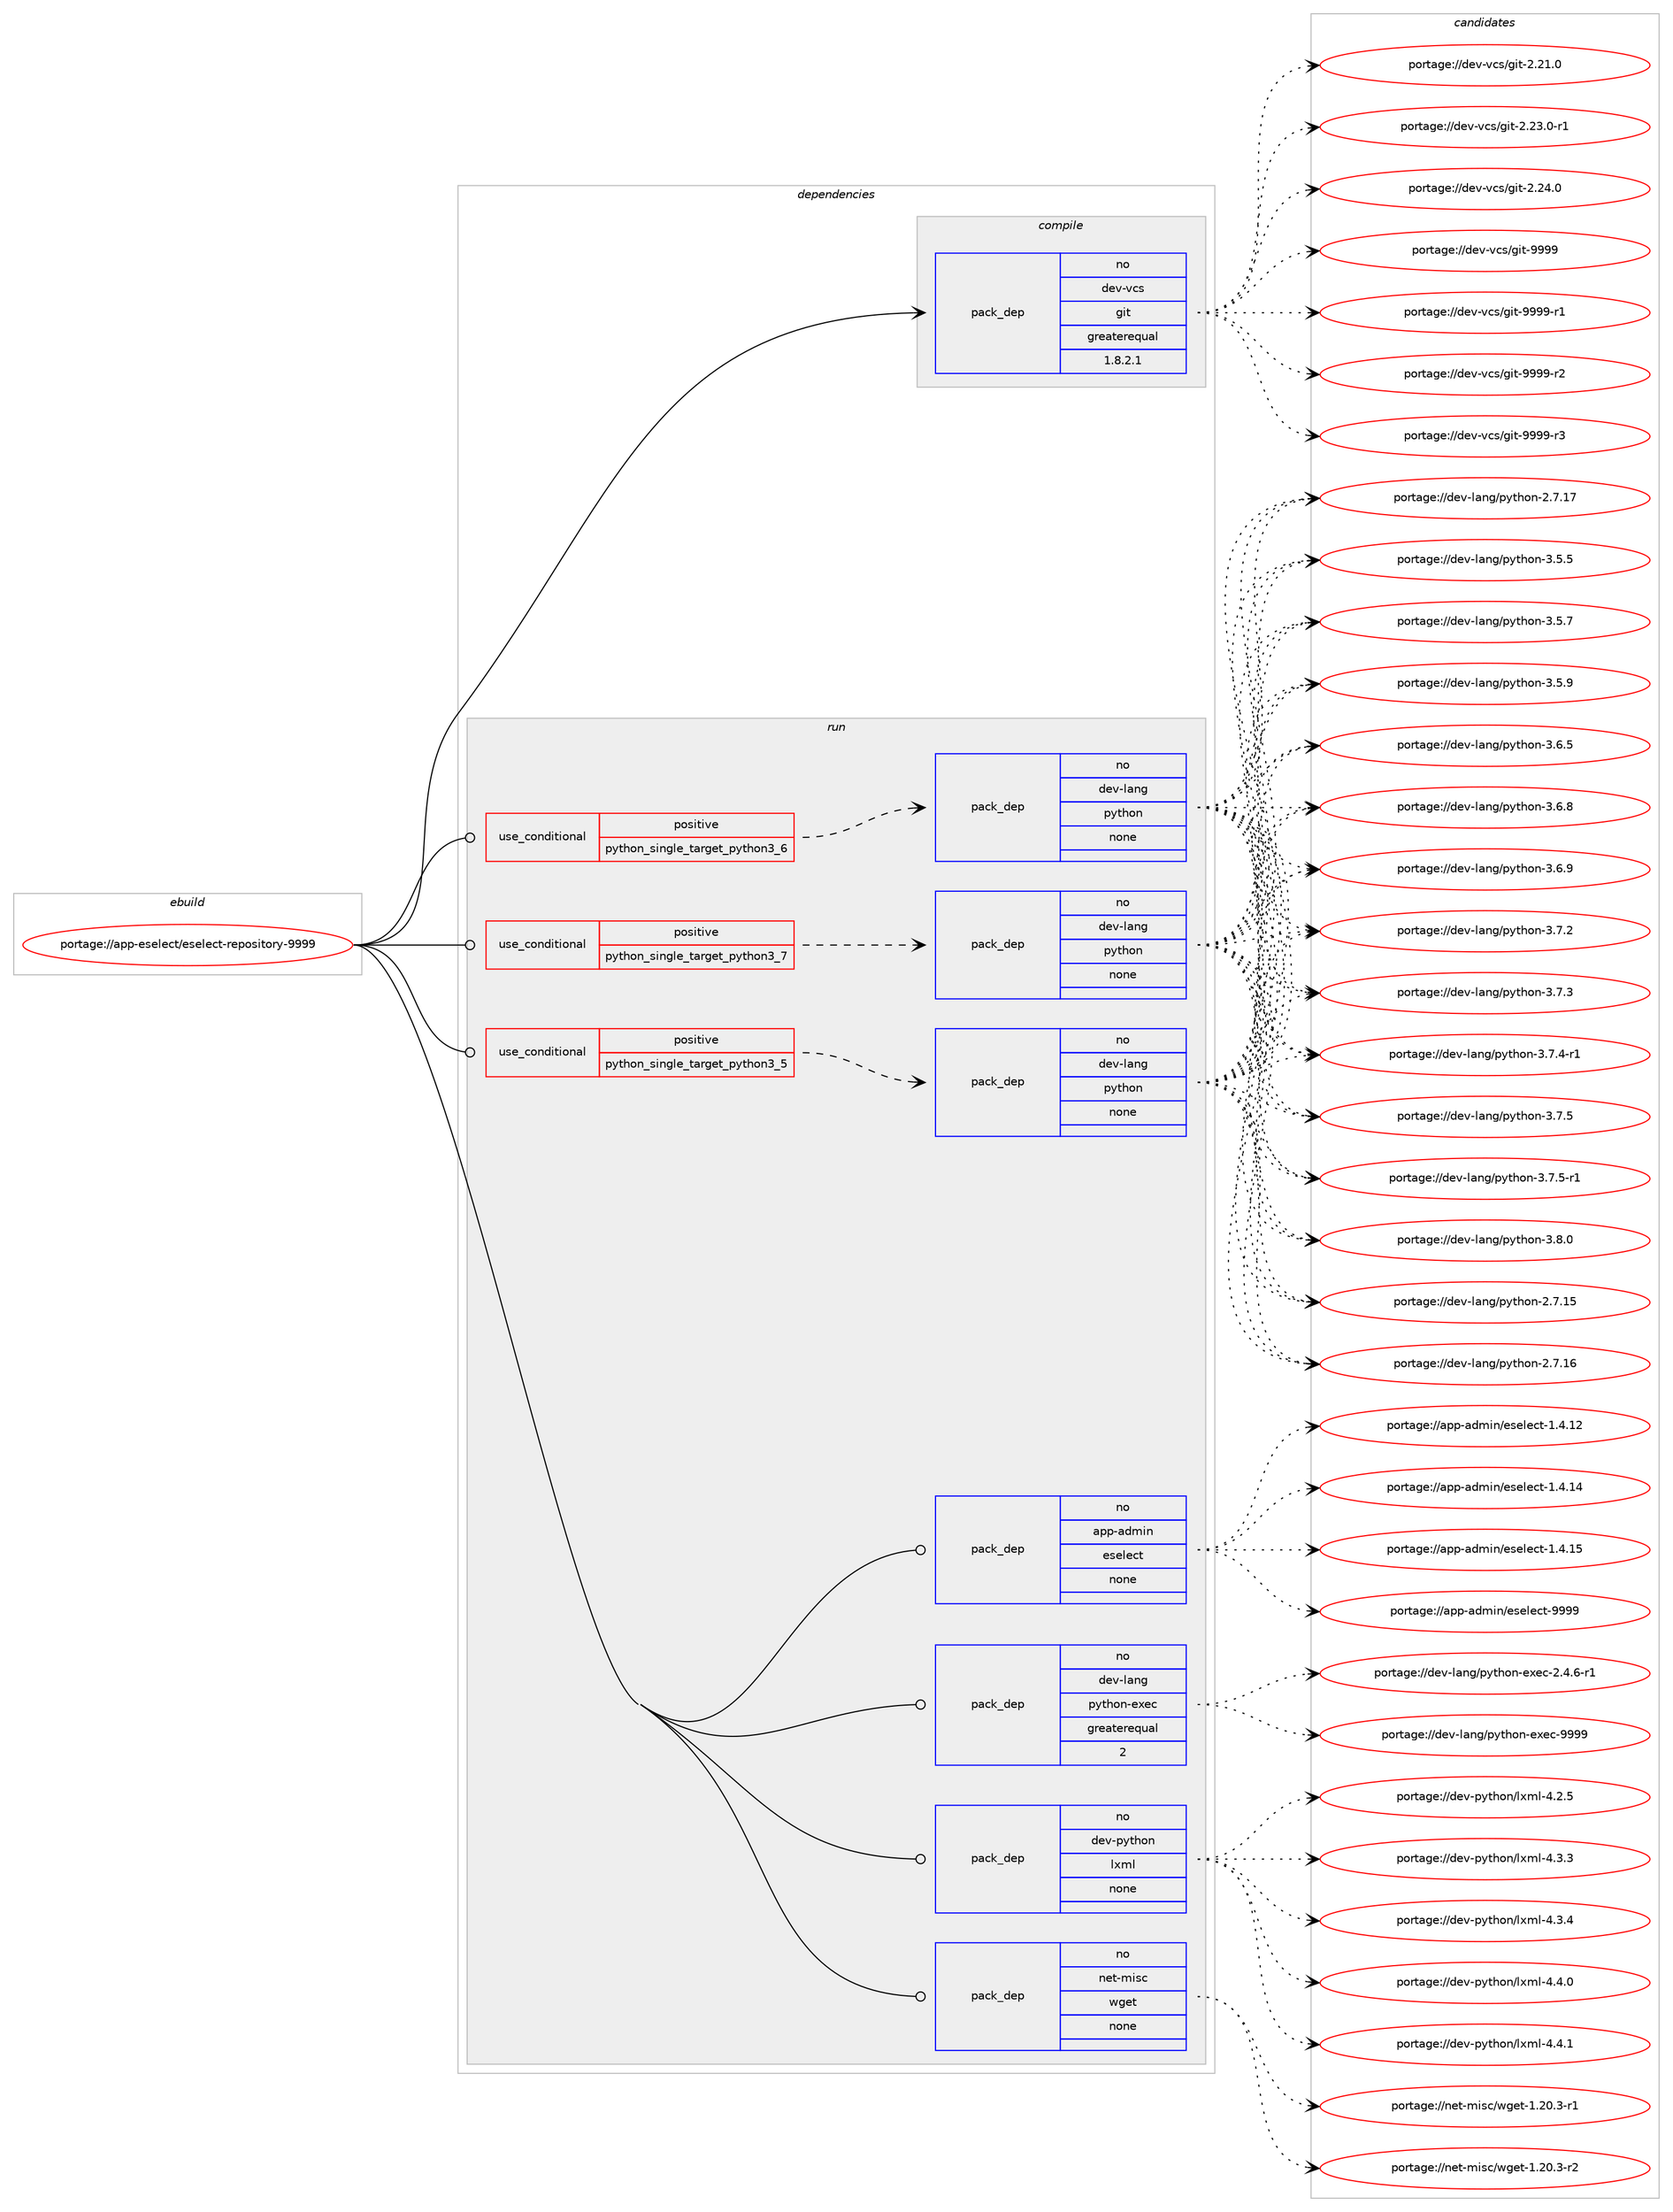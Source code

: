 digraph prolog {

# *************
# Graph options
# *************

newrank=true;
concentrate=true;
compound=true;
graph [rankdir=LR,fontname=Helvetica,fontsize=10,ranksep=1.5];#, ranksep=2.5, nodesep=0.2];
edge  [arrowhead=vee];
node  [fontname=Helvetica,fontsize=10];

# **********
# The ebuild
# **********

subgraph cluster_leftcol {
color=gray;
label=<<i>ebuild</i>>;
id [label="portage://app-eselect/eselect-repository-9999", color=red, width=4, href="../app-eselect/eselect-repository-9999.svg"];
}

# ****************
# The dependencies
# ****************

subgraph cluster_midcol {
color=gray;
label=<<i>dependencies</i>>;
subgraph cluster_compile {
fillcolor="#eeeeee";
style=filled;
label=<<i>compile</i>>;
subgraph pack21121 {
dependency29051 [label=<<TABLE BORDER="0" CELLBORDER="1" CELLSPACING="0" CELLPADDING="4" WIDTH="220"><TR><TD ROWSPAN="6" CELLPADDING="30">pack_dep</TD></TR><TR><TD WIDTH="110">no</TD></TR><TR><TD>dev-vcs</TD></TR><TR><TD>git</TD></TR><TR><TD>greaterequal</TD></TR><TR><TD>1.8.2.1</TD></TR></TABLE>>, shape=none, color=blue];
}
id:e -> dependency29051:w [weight=20,style="solid",arrowhead="vee"];
}
subgraph cluster_compileandrun {
fillcolor="#eeeeee";
style=filled;
label=<<i>compile and run</i>>;
}
subgraph cluster_run {
fillcolor="#eeeeee";
style=filled;
label=<<i>run</i>>;
subgraph cond7495 {
dependency29052 [label=<<TABLE BORDER="0" CELLBORDER="1" CELLSPACING="0" CELLPADDING="4"><TR><TD ROWSPAN="3" CELLPADDING="10">use_conditional</TD></TR><TR><TD>positive</TD></TR><TR><TD>python_single_target_python3_5</TD></TR></TABLE>>, shape=none, color=red];
subgraph pack21122 {
dependency29053 [label=<<TABLE BORDER="0" CELLBORDER="1" CELLSPACING="0" CELLPADDING="4" WIDTH="220"><TR><TD ROWSPAN="6" CELLPADDING="30">pack_dep</TD></TR><TR><TD WIDTH="110">no</TD></TR><TR><TD>dev-lang</TD></TR><TR><TD>python</TD></TR><TR><TD>none</TD></TR><TR><TD></TD></TR></TABLE>>, shape=none, color=blue];
}
dependency29052:e -> dependency29053:w [weight=20,style="dashed",arrowhead="vee"];
}
id:e -> dependency29052:w [weight=20,style="solid",arrowhead="odot"];
subgraph cond7496 {
dependency29054 [label=<<TABLE BORDER="0" CELLBORDER="1" CELLSPACING="0" CELLPADDING="4"><TR><TD ROWSPAN="3" CELLPADDING="10">use_conditional</TD></TR><TR><TD>positive</TD></TR><TR><TD>python_single_target_python3_6</TD></TR></TABLE>>, shape=none, color=red];
subgraph pack21123 {
dependency29055 [label=<<TABLE BORDER="0" CELLBORDER="1" CELLSPACING="0" CELLPADDING="4" WIDTH="220"><TR><TD ROWSPAN="6" CELLPADDING="30">pack_dep</TD></TR><TR><TD WIDTH="110">no</TD></TR><TR><TD>dev-lang</TD></TR><TR><TD>python</TD></TR><TR><TD>none</TD></TR><TR><TD></TD></TR></TABLE>>, shape=none, color=blue];
}
dependency29054:e -> dependency29055:w [weight=20,style="dashed",arrowhead="vee"];
}
id:e -> dependency29054:w [weight=20,style="solid",arrowhead="odot"];
subgraph cond7497 {
dependency29056 [label=<<TABLE BORDER="0" CELLBORDER="1" CELLSPACING="0" CELLPADDING="4"><TR><TD ROWSPAN="3" CELLPADDING="10">use_conditional</TD></TR><TR><TD>positive</TD></TR><TR><TD>python_single_target_python3_7</TD></TR></TABLE>>, shape=none, color=red];
subgraph pack21124 {
dependency29057 [label=<<TABLE BORDER="0" CELLBORDER="1" CELLSPACING="0" CELLPADDING="4" WIDTH="220"><TR><TD ROWSPAN="6" CELLPADDING="30">pack_dep</TD></TR><TR><TD WIDTH="110">no</TD></TR><TR><TD>dev-lang</TD></TR><TR><TD>python</TD></TR><TR><TD>none</TD></TR><TR><TD></TD></TR></TABLE>>, shape=none, color=blue];
}
dependency29056:e -> dependency29057:w [weight=20,style="dashed",arrowhead="vee"];
}
id:e -> dependency29056:w [weight=20,style="solid",arrowhead="odot"];
subgraph pack21125 {
dependency29058 [label=<<TABLE BORDER="0" CELLBORDER="1" CELLSPACING="0" CELLPADDING="4" WIDTH="220"><TR><TD ROWSPAN="6" CELLPADDING="30">pack_dep</TD></TR><TR><TD WIDTH="110">no</TD></TR><TR><TD>app-admin</TD></TR><TR><TD>eselect</TD></TR><TR><TD>none</TD></TR><TR><TD></TD></TR></TABLE>>, shape=none, color=blue];
}
id:e -> dependency29058:w [weight=20,style="solid",arrowhead="odot"];
subgraph pack21126 {
dependency29059 [label=<<TABLE BORDER="0" CELLBORDER="1" CELLSPACING="0" CELLPADDING="4" WIDTH="220"><TR><TD ROWSPAN="6" CELLPADDING="30">pack_dep</TD></TR><TR><TD WIDTH="110">no</TD></TR><TR><TD>dev-lang</TD></TR><TR><TD>python-exec</TD></TR><TR><TD>greaterequal</TD></TR><TR><TD>2</TD></TR></TABLE>>, shape=none, color=blue];
}
id:e -> dependency29059:w [weight=20,style="solid",arrowhead="odot"];
subgraph pack21127 {
dependency29060 [label=<<TABLE BORDER="0" CELLBORDER="1" CELLSPACING="0" CELLPADDING="4" WIDTH="220"><TR><TD ROWSPAN="6" CELLPADDING="30">pack_dep</TD></TR><TR><TD WIDTH="110">no</TD></TR><TR><TD>dev-python</TD></TR><TR><TD>lxml</TD></TR><TR><TD>none</TD></TR><TR><TD></TD></TR></TABLE>>, shape=none, color=blue];
}
id:e -> dependency29060:w [weight=20,style="solid",arrowhead="odot"];
subgraph pack21128 {
dependency29061 [label=<<TABLE BORDER="0" CELLBORDER="1" CELLSPACING="0" CELLPADDING="4" WIDTH="220"><TR><TD ROWSPAN="6" CELLPADDING="30">pack_dep</TD></TR><TR><TD WIDTH="110">no</TD></TR><TR><TD>net-misc</TD></TR><TR><TD>wget</TD></TR><TR><TD>none</TD></TR><TR><TD></TD></TR></TABLE>>, shape=none, color=blue];
}
id:e -> dependency29061:w [weight=20,style="solid",arrowhead="odot"];
}
}

# **************
# The candidates
# **************

subgraph cluster_choices {
rank=same;
color=gray;
label=<<i>candidates</i>>;

subgraph choice21121 {
color=black;
nodesep=1;
choiceportage10010111845118991154710310511645504650494648 [label="portage://dev-vcs/git-2.21.0", color=red, width=4,href="../dev-vcs/git-2.21.0.svg"];
choiceportage100101118451189911547103105116455046505146484511449 [label="portage://dev-vcs/git-2.23.0-r1", color=red, width=4,href="../dev-vcs/git-2.23.0-r1.svg"];
choiceportage10010111845118991154710310511645504650524648 [label="portage://dev-vcs/git-2.24.0", color=red, width=4,href="../dev-vcs/git-2.24.0.svg"];
choiceportage1001011184511899115471031051164557575757 [label="portage://dev-vcs/git-9999", color=red, width=4,href="../dev-vcs/git-9999.svg"];
choiceportage10010111845118991154710310511645575757574511449 [label="portage://dev-vcs/git-9999-r1", color=red, width=4,href="../dev-vcs/git-9999-r1.svg"];
choiceportage10010111845118991154710310511645575757574511450 [label="portage://dev-vcs/git-9999-r2", color=red, width=4,href="../dev-vcs/git-9999-r2.svg"];
choiceportage10010111845118991154710310511645575757574511451 [label="portage://dev-vcs/git-9999-r3", color=red, width=4,href="../dev-vcs/git-9999-r3.svg"];
dependency29051:e -> choiceportage10010111845118991154710310511645504650494648:w [style=dotted,weight="100"];
dependency29051:e -> choiceportage100101118451189911547103105116455046505146484511449:w [style=dotted,weight="100"];
dependency29051:e -> choiceportage10010111845118991154710310511645504650524648:w [style=dotted,weight="100"];
dependency29051:e -> choiceportage1001011184511899115471031051164557575757:w [style=dotted,weight="100"];
dependency29051:e -> choiceportage10010111845118991154710310511645575757574511449:w [style=dotted,weight="100"];
dependency29051:e -> choiceportage10010111845118991154710310511645575757574511450:w [style=dotted,weight="100"];
dependency29051:e -> choiceportage10010111845118991154710310511645575757574511451:w [style=dotted,weight="100"];
}
subgraph choice21122 {
color=black;
nodesep=1;
choiceportage10010111845108971101034711212111610411111045504655464953 [label="portage://dev-lang/python-2.7.15", color=red, width=4,href="../dev-lang/python-2.7.15.svg"];
choiceportage10010111845108971101034711212111610411111045504655464954 [label="portage://dev-lang/python-2.7.16", color=red, width=4,href="../dev-lang/python-2.7.16.svg"];
choiceportage10010111845108971101034711212111610411111045504655464955 [label="portage://dev-lang/python-2.7.17", color=red, width=4,href="../dev-lang/python-2.7.17.svg"];
choiceportage100101118451089711010347112121116104111110455146534653 [label="portage://dev-lang/python-3.5.5", color=red, width=4,href="../dev-lang/python-3.5.5.svg"];
choiceportage100101118451089711010347112121116104111110455146534655 [label="portage://dev-lang/python-3.5.7", color=red, width=4,href="../dev-lang/python-3.5.7.svg"];
choiceportage100101118451089711010347112121116104111110455146534657 [label="portage://dev-lang/python-3.5.9", color=red, width=4,href="../dev-lang/python-3.5.9.svg"];
choiceportage100101118451089711010347112121116104111110455146544653 [label="portage://dev-lang/python-3.6.5", color=red, width=4,href="../dev-lang/python-3.6.5.svg"];
choiceportage100101118451089711010347112121116104111110455146544656 [label="portage://dev-lang/python-3.6.8", color=red, width=4,href="../dev-lang/python-3.6.8.svg"];
choiceportage100101118451089711010347112121116104111110455146544657 [label="portage://dev-lang/python-3.6.9", color=red, width=4,href="../dev-lang/python-3.6.9.svg"];
choiceportage100101118451089711010347112121116104111110455146554650 [label="portage://dev-lang/python-3.7.2", color=red, width=4,href="../dev-lang/python-3.7.2.svg"];
choiceportage100101118451089711010347112121116104111110455146554651 [label="portage://dev-lang/python-3.7.3", color=red, width=4,href="../dev-lang/python-3.7.3.svg"];
choiceportage1001011184510897110103471121211161041111104551465546524511449 [label="portage://dev-lang/python-3.7.4-r1", color=red, width=4,href="../dev-lang/python-3.7.4-r1.svg"];
choiceportage100101118451089711010347112121116104111110455146554653 [label="portage://dev-lang/python-3.7.5", color=red, width=4,href="../dev-lang/python-3.7.5.svg"];
choiceportage1001011184510897110103471121211161041111104551465546534511449 [label="portage://dev-lang/python-3.7.5-r1", color=red, width=4,href="../dev-lang/python-3.7.5-r1.svg"];
choiceportage100101118451089711010347112121116104111110455146564648 [label="portage://dev-lang/python-3.8.0", color=red, width=4,href="../dev-lang/python-3.8.0.svg"];
dependency29053:e -> choiceportage10010111845108971101034711212111610411111045504655464953:w [style=dotted,weight="100"];
dependency29053:e -> choiceportage10010111845108971101034711212111610411111045504655464954:w [style=dotted,weight="100"];
dependency29053:e -> choiceportage10010111845108971101034711212111610411111045504655464955:w [style=dotted,weight="100"];
dependency29053:e -> choiceportage100101118451089711010347112121116104111110455146534653:w [style=dotted,weight="100"];
dependency29053:e -> choiceportage100101118451089711010347112121116104111110455146534655:w [style=dotted,weight="100"];
dependency29053:e -> choiceportage100101118451089711010347112121116104111110455146534657:w [style=dotted,weight="100"];
dependency29053:e -> choiceportage100101118451089711010347112121116104111110455146544653:w [style=dotted,weight="100"];
dependency29053:e -> choiceportage100101118451089711010347112121116104111110455146544656:w [style=dotted,weight="100"];
dependency29053:e -> choiceportage100101118451089711010347112121116104111110455146544657:w [style=dotted,weight="100"];
dependency29053:e -> choiceportage100101118451089711010347112121116104111110455146554650:w [style=dotted,weight="100"];
dependency29053:e -> choiceportage100101118451089711010347112121116104111110455146554651:w [style=dotted,weight="100"];
dependency29053:e -> choiceportage1001011184510897110103471121211161041111104551465546524511449:w [style=dotted,weight="100"];
dependency29053:e -> choiceportage100101118451089711010347112121116104111110455146554653:w [style=dotted,weight="100"];
dependency29053:e -> choiceportage1001011184510897110103471121211161041111104551465546534511449:w [style=dotted,weight="100"];
dependency29053:e -> choiceportage100101118451089711010347112121116104111110455146564648:w [style=dotted,weight="100"];
}
subgraph choice21123 {
color=black;
nodesep=1;
choiceportage10010111845108971101034711212111610411111045504655464953 [label="portage://dev-lang/python-2.7.15", color=red, width=4,href="../dev-lang/python-2.7.15.svg"];
choiceportage10010111845108971101034711212111610411111045504655464954 [label="portage://dev-lang/python-2.7.16", color=red, width=4,href="../dev-lang/python-2.7.16.svg"];
choiceportage10010111845108971101034711212111610411111045504655464955 [label="portage://dev-lang/python-2.7.17", color=red, width=4,href="../dev-lang/python-2.7.17.svg"];
choiceportage100101118451089711010347112121116104111110455146534653 [label="portage://dev-lang/python-3.5.5", color=red, width=4,href="../dev-lang/python-3.5.5.svg"];
choiceportage100101118451089711010347112121116104111110455146534655 [label="portage://dev-lang/python-3.5.7", color=red, width=4,href="../dev-lang/python-3.5.7.svg"];
choiceportage100101118451089711010347112121116104111110455146534657 [label="portage://dev-lang/python-3.5.9", color=red, width=4,href="../dev-lang/python-3.5.9.svg"];
choiceportage100101118451089711010347112121116104111110455146544653 [label="portage://dev-lang/python-3.6.5", color=red, width=4,href="../dev-lang/python-3.6.5.svg"];
choiceportage100101118451089711010347112121116104111110455146544656 [label="portage://dev-lang/python-3.6.8", color=red, width=4,href="../dev-lang/python-3.6.8.svg"];
choiceportage100101118451089711010347112121116104111110455146544657 [label="portage://dev-lang/python-3.6.9", color=red, width=4,href="../dev-lang/python-3.6.9.svg"];
choiceportage100101118451089711010347112121116104111110455146554650 [label="portage://dev-lang/python-3.7.2", color=red, width=4,href="../dev-lang/python-3.7.2.svg"];
choiceportage100101118451089711010347112121116104111110455146554651 [label="portage://dev-lang/python-3.7.3", color=red, width=4,href="../dev-lang/python-3.7.3.svg"];
choiceportage1001011184510897110103471121211161041111104551465546524511449 [label="portage://dev-lang/python-3.7.4-r1", color=red, width=4,href="../dev-lang/python-3.7.4-r1.svg"];
choiceportage100101118451089711010347112121116104111110455146554653 [label="portage://dev-lang/python-3.7.5", color=red, width=4,href="../dev-lang/python-3.7.5.svg"];
choiceportage1001011184510897110103471121211161041111104551465546534511449 [label="portage://dev-lang/python-3.7.5-r1", color=red, width=4,href="../dev-lang/python-3.7.5-r1.svg"];
choiceportage100101118451089711010347112121116104111110455146564648 [label="portage://dev-lang/python-3.8.0", color=red, width=4,href="../dev-lang/python-3.8.0.svg"];
dependency29055:e -> choiceportage10010111845108971101034711212111610411111045504655464953:w [style=dotted,weight="100"];
dependency29055:e -> choiceportage10010111845108971101034711212111610411111045504655464954:w [style=dotted,weight="100"];
dependency29055:e -> choiceportage10010111845108971101034711212111610411111045504655464955:w [style=dotted,weight="100"];
dependency29055:e -> choiceportage100101118451089711010347112121116104111110455146534653:w [style=dotted,weight="100"];
dependency29055:e -> choiceportage100101118451089711010347112121116104111110455146534655:w [style=dotted,weight="100"];
dependency29055:e -> choiceportage100101118451089711010347112121116104111110455146534657:w [style=dotted,weight="100"];
dependency29055:e -> choiceportage100101118451089711010347112121116104111110455146544653:w [style=dotted,weight="100"];
dependency29055:e -> choiceportage100101118451089711010347112121116104111110455146544656:w [style=dotted,weight="100"];
dependency29055:e -> choiceportage100101118451089711010347112121116104111110455146544657:w [style=dotted,weight="100"];
dependency29055:e -> choiceportage100101118451089711010347112121116104111110455146554650:w [style=dotted,weight="100"];
dependency29055:e -> choiceportage100101118451089711010347112121116104111110455146554651:w [style=dotted,weight="100"];
dependency29055:e -> choiceportage1001011184510897110103471121211161041111104551465546524511449:w [style=dotted,weight="100"];
dependency29055:e -> choiceportage100101118451089711010347112121116104111110455146554653:w [style=dotted,weight="100"];
dependency29055:e -> choiceportage1001011184510897110103471121211161041111104551465546534511449:w [style=dotted,weight="100"];
dependency29055:e -> choiceportage100101118451089711010347112121116104111110455146564648:w [style=dotted,weight="100"];
}
subgraph choice21124 {
color=black;
nodesep=1;
choiceportage10010111845108971101034711212111610411111045504655464953 [label="portage://dev-lang/python-2.7.15", color=red, width=4,href="../dev-lang/python-2.7.15.svg"];
choiceportage10010111845108971101034711212111610411111045504655464954 [label="portage://dev-lang/python-2.7.16", color=red, width=4,href="../dev-lang/python-2.7.16.svg"];
choiceportage10010111845108971101034711212111610411111045504655464955 [label="portage://dev-lang/python-2.7.17", color=red, width=4,href="../dev-lang/python-2.7.17.svg"];
choiceportage100101118451089711010347112121116104111110455146534653 [label="portage://dev-lang/python-3.5.5", color=red, width=4,href="../dev-lang/python-3.5.5.svg"];
choiceportage100101118451089711010347112121116104111110455146534655 [label="portage://dev-lang/python-3.5.7", color=red, width=4,href="../dev-lang/python-3.5.7.svg"];
choiceportage100101118451089711010347112121116104111110455146534657 [label="portage://dev-lang/python-3.5.9", color=red, width=4,href="../dev-lang/python-3.5.9.svg"];
choiceportage100101118451089711010347112121116104111110455146544653 [label="portage://dev-lang/python-3.6.5", color=red, width=4,href="../dev-lang/python-3.6.5.svg"];
choiceportage100101118451089711010347112121116104111110455146544656 [label="portage://dev-lang/python-3.6.8", color=red, width=4,href="../dev-lang/python-3.6.8.svg"];
choiceportage100101118451089711010347112121116104111110455146544657 [label="portage://dev-lang/python-3.6.9", color=red, width=4,href="../dev-lang/python-3.6.9.svg"];
choiceportage100101118451089711010347112121116104111110455146554650 [label="portage://dev-lang/python-3.7.2", color=red, width=4,href="../dev-lang/python-3.7.2.svg"];
choiceportage100101118451089711010347112121116104111110455146554651 [label="portage://dev-lang/python-3.7.3", color=red, width=4,href="../dev-lang/python-3.7.3.svg"];
choiceportage1001011184510897110103471121211161041111104551465546524511449 [label="portage://dev-lang/python-3.7.4-r1", color=red, width=4,href="../dev-lang/python-3.7.4-r1.svg"];
choiceportage100101118451089711010347112121116104111110455146554653 [label="portage://dev-lang/python-3.7.5", color=red, width=4,href="../dev-lang/python-3.7.5.svg"];
choiceportage1001011184510897110103471121211161041111104551465546534511449 [label="portage://dev-lang/python-3.7.5-r1", color=red, width=4,href="../dev-lang/python-3.7.5-r1.svg"];
choiceportage100101118451089711010347112121116104111110455146564648 [label="portage://dev-lang/python-3.8.0", color=red, width=4,href="../dev-lang/python-3.8.0.svg"];
dependency29057:e -> choiceportage10010111845108971101034711212111610411111045504655464953:w [style=dotted,weight="100"];
dependency29057:e -> choiceportage10010111845108971101034711212111610411111045504655464954:w [style=dotted,weight="100"];
dependency29057:e -> choiceportage10010111845108971101034711212111610411111045504655464955:w [style=dotted,weight="100"];
dependency29057:e -> choiceportage100101118451089711010347112121116104111110455146534653:w [style=dotted,weight="100"];
dependency29057:e -> choiceportage100101118451089711010347112121116104111110455146534655:w [style=dotted,weight="100"];
dependency29057:e -> choiceportage100101118451089711010347112121116104111110455146534657:w [style=dotted,weight="100"];
dependency29057:e -> choiceportage100101118451089711010347112121116104111110455146544653:w [style=dotted,weight="100"];
dependency29057:e -> choiceportage100101118451089711010347112121116104111110455146544656:w [style=dotted,weight="100"];
dependency29057:e -> choiceportage100101118451089711010347112121116104111110455146544657:w [style=dotted,weight="100"];
dependency29057:e -> choiceportage100101118451089711010347112121116104111110455146554650:w [style=dotted,weight="100"];
dependency29057:e -> choiceportage100101118451089711010347112121116104111110455146554651:w [style=dotted,weight="100"];
dependency29057:e -> choiceportage1001011184510897110103471121211161041111104551465546524511449:w [style=dotted,weight="100"];
dependency29057:e -> choiceportage100101118451089711010347112121116104111110455146554653:w [style=dotted,weight="100"];
dependency29057:e -> choiceportage1001011184510897110103471121211161041111104551465546534511449:w [style=dotted,weight="100"];
dependency29057:e -> choiceportage100101118451089711010347112121116104111110455146564648:w [style=dotted,weight="100"];
}
subgraph choice21125 {
color=black;
nodesep=1;
choiceportage971121124597100109105110471011151011081019911645494652464950 [label="portage://app-admin/eselect-1.4.12", color=red, width=4,href="../app-admin/eselect-1.4.12.svg"];
choiceportage971121124597100109105110471011151011081019911645494652464952 [label="portage://app-admin/eselect-1.4.14", color=red, width=4,href="../app-admin/eselect-1.4.14.svg"];
choiceportage971121124597100109105110471011151011081019911645494652464953 [label="portage://app-admin/eselect-1.4.15", color=red, width=4,href="../app-admin/eselect-1.4.15.svg"];
choiceportage97112112459710010910511047101115101108101991164557575757 [label="portage://app-admin/eselect-9999", color=red, width=4,href="../app-admin/eselect-9999.svg"];
dependency29058:e -> choiceportage971121124597100109105110471011151011081019911645494652464950:w [style=dotted,weight="100"];
dependency29058:e -> choiceportage971121124597100109105110471011151011081019911645494652464952:w [style=dotted,weight="100"];
dependency29058:e -> choiceportage971121124597100109105110471011151011081019911645494652464953:w [style=dotted,weight="100"];
dependency29058:e -> choiceportage97112112459710010910511047101115101108101991164557575757:w [style=dotted,weight="100"];
}
subgraph choice21126 {
color=black;
nodesep=1;
choiceportage10010111845108971101034711212111610411111045101120101994550465246544511449 [label="portage://dev-lang/python-exec-2.4.6-r1", color=red, width=4,href="../dev-lang/python-exec-2.4.6-r1.svg"];
choiceportage10010111845108971101034711212111610411111045101120101994557575757 [label="portage://dev-lang/python-exec-9999", color=red, width=4,href="../dev-lang/python-exec-9999.svg"];
dependency29059:e -> choiceportage10010111845108971101034711212111610411111045101120101994550465246544511449:w [style=dotted,weight="100"];
dependency29059:e -> choiceportage10010111845108971101034711212111610411111045101120101994557575757:w [style=dotted,weight="100"];
}
subgraph choice21127 {
color=black;
nodesep=1;
choiceportage1001011184511212111610411111047108120109108455246504653 [label="portage://dev-python/lxml-4.2.5", color=red, width=4,href="../dev-python/lxml-4.2.5.svg"];
choiceportage1001011184511212111610411111047108120109108455246514651 [label="portage://dev-python/lxml-4.3.3", color=red, width=4,href="../dev-python/lxml-4.3.3.svg"];
choiceportage1001011184511212111610411111047108120109108455246514652 [label="portage://dev-python/lxml-4.3.4", color=red, width=4,href="../dev-python/lxml-4.3.4.svg"];
choiceportage1001011184511212111610411111047108120109108455246524648 [label="portage://dev-python/lxml-4.4.0", color=red, width=4,href="../dev-python/lxml-4.4.0.svg"];
choiceportage1001011184511212111610411111047108120109108455246524649 [label="portage://dev-python/lxml-4.4.1", color=red, width=4,href="../dev-python/lxml-4.4.1.svg"];
dependency29060:e -> choiceportage1001011184511212111610411111047108120109108455246504653:w [style=dotted,weight="100"];
dependency29060:e -> choiceportage1001011184511212111610411111047108120109108455246514651:w [style=dotted,weight="100"];
dependency29060:e -> choiceportage1001011184511212111610411111047108120109108455246514652:w [style=dotted,weight="100"];
dependency29060:e -> choiceportage1001011184511212111610411111047108120109108455246524648:w [style=dotted,weight="100"];
dependency29060:e -> choiceportage1001011184511212111610411111047108120109108455246524649:w [style=dotted,weight="100"];
}
subgraph choice21128 {
color=black;
nodesep=1;
choiceportage110101116451091051159947119103101116454946504846514511449 [label="portage://net-misc/wget-1.20.3-r1", color=red, width=4,href="../net-misc/wget-1.20.3-r1.svg"];
choiceportage110101116451091051159947119103101116454946504846514511450 [label="portage://net-misc/wget-1.20.3-r2", color=red, width=4,href="../net-misc/wget-1.20.3-r2.svg"];
dependency29061:e -> choiceportage110101116451091051159947119103101116454946504846514511449:w [style=dotted,weight="100"];
dependency29061:e -> choiceportage110101116451091051159947119103101116454946504846514511450:w [style=dotted,weight="100"];
}
}

}
